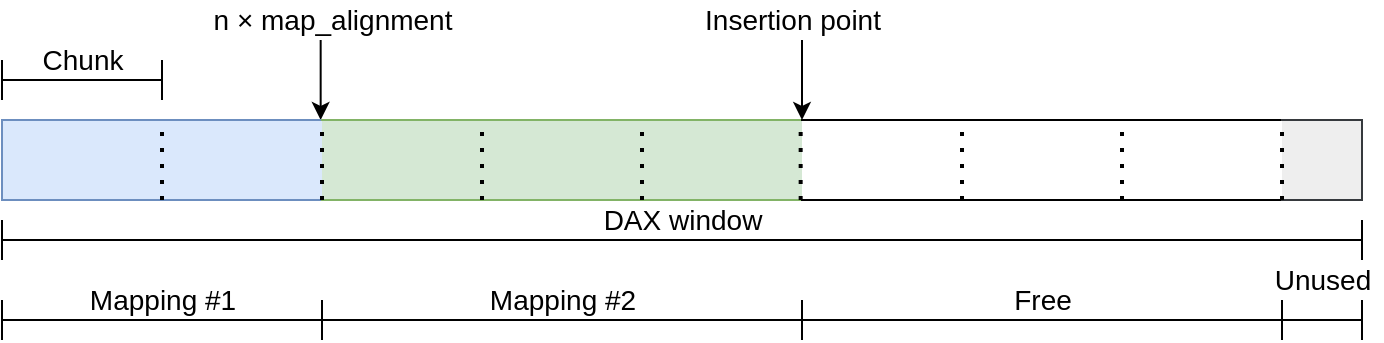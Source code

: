 <mxfile version="13.8.1" type="device"><diagram id="yOx9mSi95zO8_7XJR7sa" name="Page-1"><mxGraphModel dx="1422" dy="743" grid="1" gridSize="10" guides="1" tooltips="1" connect="1" arrows="1" fold="1" page="1" pageScale="1" pageWidth="850" pageHeight="1100" math="0" shadow="0"><root><mxCell id="0"/><mxCell id="1" parent="0"/><mxCell id="4oHuXzL_hbvKJBZ1JxYP-11" value="" style="shape=crossbar;whiteSpace=wrap;html=1;rounded=1;" parent="1" vertex="1"><mxGeometry x="80" y="450" width="680" height="20" as="geometry"/></mxCell><mxCell id="4oHuXzL_hbvKJBZ1JxYP-13" value="DAX window" style="text;html=1;align=center;verticalAlign=middle;resizable=0;points=[];autosize=1;fontSize=14;" parent="1" vertex="1"><mxGeometry x="375" y="440" width="90" height="20" as="geometry"/></mxCell><mxCell id="4oHuXzL_hbvKJBZ1JxYP-15" value="" style="shape=crossbar;whiteSpace=wrap;html=1;rounded=1;" parent="1" vertex="1"><mxGeometry x="80" y="370" width="80" height="20" as="geometry"/></mxCell><mxCell id="4oHuXzL_hbvKJBZ1JxYP-16" value="Chunk" style="text;html=1;align=center;verticalAlign=middle;resizable=0;points=[];autosize=1;fontSize=14;" parent="1" vertex="1"><mxGeometry x="90" y="360" width="60" height="20" as="geometry"/></mxCell><mxCell id="4oHuXzL_hbvKJBZ1JxYP-17" value="" style="shape=crossbar;whiteSpace=wrap;html=1;rounded=1;" parent="1" vertex="1"><mxGeometry x="80" y="490" width="160" height="20" as="geometry"/></mxCell><mxCell id="4oHuXzL_hbvKJBZ1JxYP-18" value="" style="shape=crossbar;whiteSpace=wrap;html=1;rounded=1;" parent="1" vertex="1"><mxGeometry x="240" y="490" width="240" height="20" as="geometry"/></mxCell><mxCell id="4oHuXzL_hbvKJBZ1JxYP-19" value="Mapping #1" style="text;html=1;align=center;verticalAlign=middle;resizable=0;points=[];autosize=1;fontSize=14;" parent="1" vertex="1"><mxGeometry x="115" y="480" width="90" height="20" as="geometry"/></mxCell><mxCell id="4oHuXzL_hbvKJBZ1JxYP-20" value="Mapping #2" style="text;html=1;align=center;verticalAlign=middle;resizable=0;points=[];autosize=1;fontSize=14;" parent="1" vertex="1"><mxGeometry x="315" y="480" width="90" height="20" as="geometry"/></mxCell><mxCell id="4oHuXzL_hbvKJBZ1JxYP-21" value="" style="endArrow=classic;html=1;" parent="1" edge="1"><mxGeometry width="50" height="50" relative="1" as="geometry"><mxPoint x="239.33" y="360" as="sourcePoint"/><mxPoint x="239.33" y="400" as="targetPoint"/></mxGeometry></mxCell><mxCell id="4oHuXzL_hbvKJBZ1JxYP-22" value="n × map_alignment" style="text;html=1;align=center;verticalAlign=middle;resizable=0;points=[];autosize=1;fontSize=14;" parent="1" vertex="1"><mxGeometry x="180" y="340" width="130" height="20" as="geometry"/></mxCell><mxCell id="4oHuXzL_hbvKJBZ1JxYP-24" value="" style="shape=crossbar;whiteSpace=wrap;html=1;rounded=1;" parent="1" vertex="1"><mxGeometry x="720" y="490" width="40" height="20" as="geometry"/></mxCell><mxCell id="4oHuXzL_hbvKJBZ1JxYP-26" value="Unused" style="text;html=1;align=center;verticalAlign=middle;resizable=0;points=[];autosize=1;fontSize=14;" parent="1" vertex="1"><mxGeometry x="710" y="470" width="60" height="20" as="geometry"/></mxCell><mxCell id="4oHuXzL_hbvKJBZ1JxYP-28" value="" style="shape=crossbar;whiteSpace=wrap;html=1;rounded=1;" parent="1" vertex="1"><mxGeometry x="480" y="490" width="240" height="20" as="geometry"/></mxCell><mxCell id="4oHuXzL_hbvKJBZ1JxYP-29" value="Free" style="text;html=1;align=center;verticalAlign=middle;resizable=0;points=[];autosize=1;fontSize=14;" parent="1" vertex="1"><mxGeometry x="580" y="480" width="40" height="20" as="geometry"/></mxCell><mxCell id="4oHuXzL_hbvKJBZ1JxYP-30" value="" style="shape=partialRectangle;whiteSpace=wrap;html=1;bottom=1;right=1;left=1;top=0;fillColor=#dae8fc;routingCenterX=-0.5;direction=south;strokeColor=#6c8ebf;" parent="1" vertex="1"><mxGeometry x="80" y="400" width="160" height="40" as="geometry"/></mxCell><mxCell id="4oHuXzL_hbvKJBZ1JxYP-31" value="" style="shape=partialRectangle;whiteSpace=wrap;html=1;left=0;right=0;fillColor=#d5e8d4;strokeColor=#82b366;" parent="1" vertex="1"><mxGeometry x="240" y="400" width="240" height="40" as="geometry"/></mxCell><mxCell id="4oHuXzL_hbvKJBZ1JxYP-32" value="" style="shape=partialRectangle;whiteSpace=wrap;html=1;left=0;right=0;fillColor=none;" parent="1" vertex="1"><mxGeometry x="480" y="400" width="240" height="40" as="geometry"/></mxCell><mxCell id="4oHuXzL_hbvKJBZ1JxYP-34" value="" style="shape=partialRectangle;whiteSpace=wrap;html=1;bottom=1;right=1;left=1;top=0;fillColor=#eeeeee;routingCenterX=-0.5;direction=north;strokeColor=#36393d;" parent="1" vertex="1"><mxGeometry x="720" y="400" width="40" height="40" as="geometry"/></mxCell><mxCell id="4oHuXzL_hbvKJBZ1JxYP-41" value="" style="endArrow=none;dashed=1;html=1;dashPattern=1 3;strokeWidth=2;" parent="1" edge="1"><mxGeometry width="50" height="50" relative="1" as="geometry"><mxPoint x="160" y="440" as="sourcePoint"/><mxPoint x="160" y="400" as="targetPoint"/></mxGeometry></mxCell><mxCell id="4oHuXzL_hbvKJBZ1JxYP-42" value="" style="endArrow=none;dashed=1;html=1;dashPattern=1 3;strokeWidth=2;" parent="1" edge="1"><mxGeometry width="50" height="50" relative="1" as="geometry"><mxPoint x="240" y="440" as="sourcePoint"/><mxPoint x="240" y="400" as="targetPoint"/></mxGeometry></mxCell><mxCell id="4oHuXzL_hbvKJBZ1JxYP-43" value="" style="endArrow=none;dashed=1;html=1;dashPattern=1 3;strokeWidth=2;" parent="1" edge="1"><mxGeometry width="50" height="50" relative="1" as="geometry"><mxPoint x="320" y="440" as="sourcePoint"/><mxPoint x="320" y="400" as="targetPoint"/></mxGeometry></mxCell><mxCell id="4oHuXzL_hbvKJBZ1JxYP-44" value="" style="endArrow=none;dashed=1;html=1;dashPattern=1 3;strokeWidth=2;" parent="1" edge="1"><mxGeometry width="50" height="50" relative="1" as="geometry"><mxPoint x="400" y="440" as="sourcePoint"/><mxPoint x="400" y="400" as="targetPoint"/></mxGeometry></mxCell><mxCell id="4oHuXzL_hbvKJBZ1JxYP-45" value="" style="endArrow=none;dashed=1;html=1;dashPattern=1 3;strokeWidth=2;" parent="1" edge="1"><mxGeometry width="50" height="50" relative="1" as="geometry"><mxPoint x="479.33" y="440" as="sourcePoint"/><mxPoint x="479.33" y="400" as="targetPoint"/></mxGeometry></mxCell><mxCell id="4oHuXzL_hbvKJBZ1JxYP-46" value="" style="endArrow=none;dashed=1;html=1;dashPattern=1 3;strokeWidth=2;" parent="1" edge="1"><mxGeometry width="50" height="50" relative="1" as="geometry"><mxPoint x="560" y="440" as="sourcePoint"/><mxPoint x="560" y="400" as="targetPoint"/></mxGeometry></mxCell><mxCell id="4oHuXzL_hbvKJBZ1JxYP-47" value="" style="endArrow=none;dashed=1;html=1;dashPattern=1 3;strokeWidth=2;" parent="1" edge="1"><mxGeometry width="50" height="50" relative="1" as="geometry"><mxPoint x="640" y="440" as="sourcePoint"/><mxPoint x="640" y="400" as="targetPoint"/></mxGeometry></mxCell><mxCell id="4oHuXzL_hbvKJBZ1JxYP-48" value="" style="endArrow=none;dashed=1;html=1;dashPattern=1 3;strokeWidth=2;" parent="1" edge="1"><mxGeometry width="50" height="50" relative="1" as="geometry"><mxPoint x="720" y="440" as="sourcePoint"/><mxPoint x="720" y="400" as="targetPoint"/></mxGeometry></mxCell><mxCell id="ybbY1HJlA3o_7mkAiNMK-1" value="" style="endArrow=classic;html=1;" edge="1" parent="1"><mxGeometry width="50" height="50" relative="1" as="geometry"><mxPoint x="480.0" y="360" as="sourcePoint"/><mxPoint x="480.0" y="400" as="targetPoint"/></mxGeometry></mxCell><mxCell id="ybbY1HJlA3o_7mkAiNMK-2" value="Insertion point" style="text;html=1;align=center;verticalAlign=middle;resizable=0;points=[];autosize=1;fontSize=14;" vertex="1" parent="1"><mxGeometry x="425" y="340" width="100" height="20" as="geometry"/></mxCell></root></mxGraphModel></diagram></mxfile>